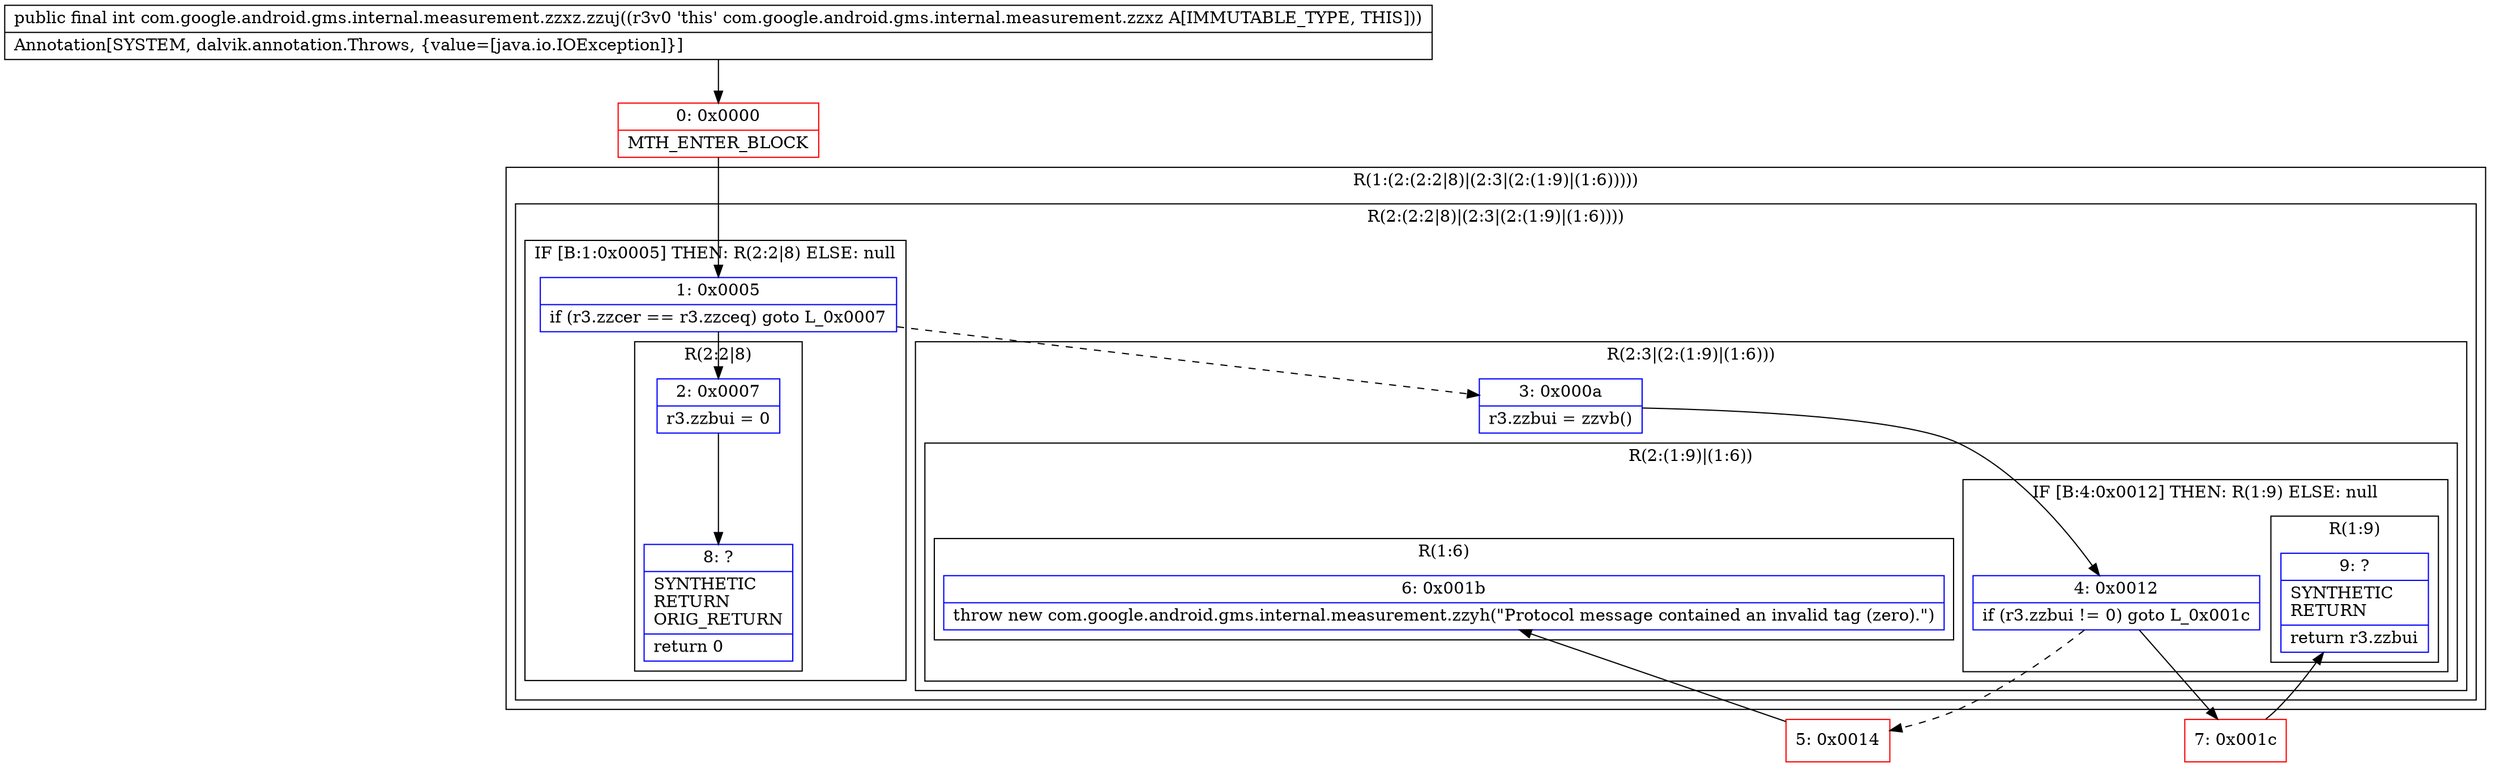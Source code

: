 digraph "CFG forcom.google.android.gms.internal.measurement.zzxz.zzuj()I" {
subgraph cluster_Region_2104872175 {
label = "R(1:(2:(2:2|8)|(2:3|(2:(1:9)|(1:6)))))";
node [shape=record,color=blue];
subgraph cluster_Region_102110750 {
label = "R(2:(2:2|8)|(2:3|(2:(1:9)|(1:6))))";
node [shape=record,color=blue];
subgraph cluster_IfRegion_2043426019 {
label = "IF [B:1:0x0005] THEN: R(2:2|8) ELSE: null";
node [shape=record,color=blue];
Node_1 [shape=record,label="{1\:\ 0x0005|if (r3.zzcer == r3.zzceq) goto L_0x0007\l}"];
subgraph cluster_Region_2088990708 {
label = "R(2:2|8)";
node [shape=record,color=blue];
Node_2 [shape=record,label="{2\:\ 0x0007|r3.zzbui = 0\l}"];
Node_8 [shape=record,label="{8\:\ ?|SYNTHETIC\lRETURN\lORIG_RETURN\l|return 0\l}"];
}
}
subgraph cluster_Region_801295935 {
label = "R(2:3|(2:(1:9)|(1:6)))";
node [shape=record,color=blue];
Node_3 [shape=record,label="{3\:\ 0x000a|r3.zzbui = zzvb()\l}"];
subgraph cluster_Region_424844095 {
label = "R(2:(1:9)|(1:6))";
node [shape=record,color=blue];
subgraph cluster_IfRegion_27381722 {
label = "IF [B:4:0x0012] THEN: R(1:9) ELSE: null";
node [shape=record,color=blue];
Node_4 [shape=record,label="{4\:\ 0x0012|if (r3.zzbui != 0) goto L_0x001c\l}"];
subgraph cluster_Region_1719280845 {
label = "R(1:9)";
node [shape=record,color=blue];
Node_9 [shape=record,label="{9\:\ ?|SYNTHETIC\lRETURN\l|return r3.zzbui\l}"];
}
}
subgraph cluster_Region_1601223947 {
label = "R(1:6)";
node [shape=record,color=blue];
Node_6 [shape=record,label="{6\:\ 0x001b|throw new com.google.android.gms.internal.measurement.zzyh(\"Protocol message contained an invalid tag (zero).\")\l}"];
}
}
}
}
}
Node_0 [shape=record,color=red,label="{0\:\ 0x0000|MTH_ENTER_BLOCK\l}"];
Node_5 [shape=record,color=red,label="{5\:\ 0x0014}"];
Node_7 [shape=record,color=red,label="{7\:\ 0x001c}"];
MethodNode[shape=record,label="{public final int com.google.android.gms.internal.measurement.zzxz.zzuj((r3v0 'this' com.google.android.gms.internal.measurement.zzxz A[IMMUTABLE_TYPE, THIS]))  | Annotation[SYSTEM, dalvik.annotation.Throws, \{value=[java.io.IOException]\}]\l}"];
MethodNode -> Node_0;
Node_1 -> Node_2;
Node_1 -> Node_3[style=dashed];
Node_2 -> Node_8;
Node_3 -> Node_4;
Node_4 -> Node_5[style=dashed];
Node_4 -> Node_7;
Node_0 -> Node_1;
Node_5 -> Node_6;
Node_7 -> Node_9;
}

